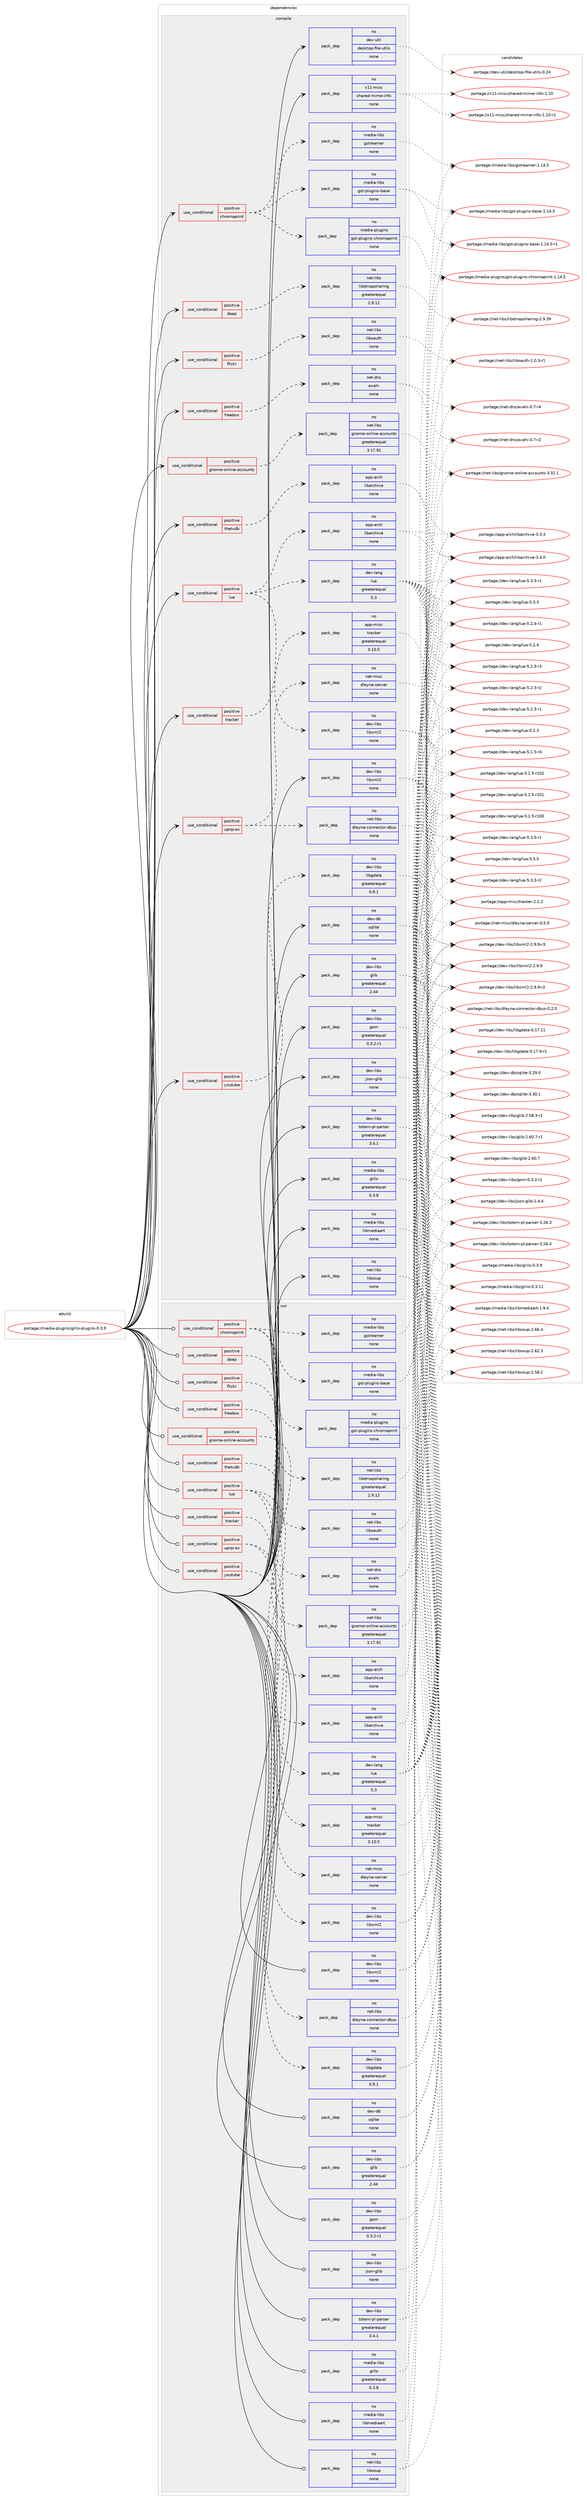 digraph prolog {

# *************
# Graph options
# *************

newrank=true;
concentrate=true;
compound=true;
graph [rankdir=LR,fontname=Helvetica,fontsize=10,ranksep=1.5];#, ranksep=2.5, nodesep=0.2];
edge  [arrowhead=vee];
node  [fontname=Helvetica,fontsize=10];

# **********
# The ebuild
# **********

subgraph cluster_leftcol {
color=gray;
label=<<i>ebuild</i>>;
id [label="portage://media-plugins/grilo-plugins-0.3.9", color=red, width=4, href="../media-plugins/grilo-plugins-0.3.9.svg"];
}

# ****************
# The dependencies
# ****************

subgraph cluster_midcol {
color=gray;
label=<<i>dependencies</i>>;
subgraph cluster_compile {
fillcolor="#eeeeee";
style=filled;
label=<<i>compile</i>>;
subgraph cond45248 {
dependency202057 [label=<<TABLE BORDER="0" CELLBORDER="1" CELLSPACING="0" CELLPADDING="4"><TR><TD ROWSPAN="3" CELLPADDING="10">use_conditional</TD></TR><TR><TD>positive</TD></TR><TR><TD>chromaprint</TD></TR></TABLE>>, shape=none, color=red];
subgraph pack153763 {
dependency202058 [label=<<TABLE BORDER="0" CELLBORDER="1" CELLSPACING="0" CELLPADDING="4" WIDTH="220"><TR><TD ROWSPAN="6" CELLPADDING="30">pack_dep</TD></TR><TR><TD WIDTH="110">no</TD></TR><TR><TD>media-libs</TD></TR><TR><TD>gstreamer</TD></TR><TR><TD>none</TD></TR><TR><TD></TD></TR></TABLE>>, shape=none, color=blue];
}
dependency202057:e -> dependency202058:w [weight=20,style="dashed",arrowhead="vee"];
subgraph pack153764 {
dependency202059 [label=<<TABLE BORDER="0" CELLBORDER="1" CELLSPACING="0" CELLPADDING="4" WIDTH="220"><TR><TD ROWSPAN="6" CELLPADDING="30">pack_dep</TD></TR><TR><TD WIDTH="110">no</TD></TR><TR><TD>media-libs</TD></TR><TR><TD>gst-plugins-base</TD></TR><TR><TD>none</TD></TR><TR><TD></TD></TR></TABLE>>, shape=none, color=blue];
}
dependency202057:e -> dependency202059:w [weight=20,style="dashed",arrowhead="vee"];
subgraph pack153765 {
dependency202060 [label=<<TABLE BORDER="0" CELLBORDER="1" CELLSPACING="0" CELLPADDING="4" WIDTH="220"><TR><TD ROWSPAN="6" CELLPADDING="30">pack_dep</TD></TR><TR><TD WIDTH="110">no</TD></TR><TR><TD>media-plugins</TD></TR><TR><TD>gst-plugins-chromaprint</TD></TR><TR><TD>none</TD></TR><TR><TD></TD></TR></TABLE>>, shape=none, color=blue];
}
dependency202057:e -> dependency202060:w [weight=20,style="dashed",arrowhead="vee"];
}
id:e -> dependency202057:w [weight=20,style="solid",arrowhead="vee"];
subgraph cond45249 {
dependency202061 [label=<<TABLE BORDER="0" CELLBORDER="1" CELLSPACING="0" CELLPADDING="4"><TR><TD ROWSPAN="3" CELLPADDING="10">use_conditional</TD></TR><TR><TD>positive</TD></TR><TR><TD>daap</TD></TR></TABLE>>, shape=none, color=red];
subgraph pack153766 {
dependency202062 [label=<<TABLE BORDER="0" CELLBORDER="1" CELLSPACING="0" CELLPADDING="4" WIDTH="220"><TR><TD ROWSPAN="6" CELLPADDING="30">pack_dep</TD></TR><TR><TD WIDTH="110">no</TD></TR><TR><TD>net-libs</TD></TR><TR><TD>libdmapsharing</TD></TR><TR><TD>greaterequal</TD></TR><TR><TD>2.9.12</TD></TR></TABLE>>, shape=none, color=blue];
}
dependency202061:e -> dependency202062:w [weight=20,style="dashed",arrowhead="vee"];
}
id:e -> dependency202061:w [weight=20,style="solid",arrowhead="vee"];
subgraph cond45250 {
dependency202063 [label=<<TABLE BORDER="0" CELLBORDER="1" CELLSPACING="0" CELLPADDING="4"><TR><TD ROWSPAN="3" CELLPADDING="10">use_conditional</TD></TR><TR><TD>positive</TD></TR><TR><TD>flickr</TD></TR></TABLE>>, shape=none, color=red];
subgraph pack153767 {
dependency202064 [label=<<TABLE BORDER="0" CELLBORDER="1" CELLSPACING="0" CELLPADDING="4" WIDTH="220"><TR><TD ROWSPAN="6" CELLPADDING="30">pack_dep</TD></TR><TR><TD WIDTH="110">no</TD></TR><TR><TD>net-libs</TD></TR><TR><TD>liboauth</TD></TR><TR><TD>none</TD></TR><TR><TD></TD></TR></TABLE>>, shape=none, color=blue];
}
dependency202063:e -> dependency202064:w [weight=20,style="dashed",arrowhead="vee"];
}
id:e -> dependency202063:w [weight=20,style="solid",arrowhead="vee"];
subgraph cond45251 {
dependency202065 [label=<<TABLE BORDER="0" CELLBORDER="1" CELLSPACING="0" CELLPADDING="4"><TR><TD ROWSPAN="3" CELLPADDING="10">use_conditional</TD></TR><TR><TD>positive</TD></TR><TR><TD>freebox</TD></TR></TABLE>>, shape=none, color=red];
subgraph pack153768 {
dependency202066 [label=<<TABLE BORDER="0" CELLBORDER="1" CELLSPACING="0" CELLPADDING="4" WIDTH="220"><TR><TD ROWSPAN="6" CELLPADDING="30">pack_dep</TD></TR><TR><TD WIDTH="110">no</TD></TR><TR><TD>net-dns</TD></TR><TR><TD>avahi</TD></TR><TR><TD>none</TD></TR><TR><TD></TD></TR></TABLE>>, shape=none, color=blue];
}
dependency202065:e -> dependency202066:w [weight=20,style="dashed",arrowhead="vee"];
}
id:e -> dependency202065:w [weight=20,style="solid",arrowhead="vee"];
subgraph cond45252 {
dependency202067 [label=<<TABLE BORDER="0" CELLBORDER="1" CELLSPACING="0" CELLPADDING="4"><TR><TD ROWSPAN="3" CELLPADDING="10">use_conditional</TD></TR><TR><TD>positive</TD></TR><TR><TD>gnome-online-accounts</TD></TR></TABLE>>, shape=none, color=red];
subgraph pack153769 {
dependency202068 [label=<<TABLE BORDER="0" CELLBORDER="1" CELLSPACING="0" CELLPADDING="4" WIDTH="220"><TR><TD ROWSPAN="6" CELLPADDING="30">pack_dep</TD></TR><TR><TD WIDTH="110">no</TD></TR><TR><TD>net-libs</TD></TR><TR><TD>gnome-online-accounts</TD></TR><TR><TD>greaterequal</TD></TR><TR><TD>3.17.91</TD></TR></TABLE>>, shape=none, color=blue];
}
dependency202067:e -> dependency202068:w [weight=20,style="dashed",arrowhead="vee"];
}
id:e -> dependency202067:w [weight=20,style="solid",arrowhead="vee"];
subgraph cond45253 {
dependency202069 [label=<<TABLE BORDER="0" CELLBORDER="1" CELLSPACING="0" CELLPADDING="4"><TR><TD ROWSPAN="3" CELLPADDING="10">use_conditional</TD></TR><TR><TD>positive</TD></TR><TR><TD>lua</TD></TR></TABLE>>, shape=none, color=red];
subgraph pack153770 {
dependency202070 [label=<<TABLE BORDER="0" CELLBORDER="1" CELLSPACING="0" CELLPADDING="4" WIDTH="220"><TR><TD ROWSPAN="6" CELLPADDING="30">pack_dep</TD></TR><TR><TD WIDTH="110">no</TD></TR><TR><TD>dev-lang</TD></TR><TR><TD>lua</TD></TR><TR><TD>greaterequal</TD></TR><TR><TD>5.3</TD></TR></TABLE>>, shape=none, color=blue];
}
dependency202069:e -> dependency202070:w [weight=20,style="dashed",arrowhead="vee"];
subgraph pack153771 {
dependency202071 [label=<<TABLE BORDER="0" CELLBORDER="1" CELLSPACING="0" CELLPADDING="4" WIDTH="220"><TR><TD ROWSPAN="6" CELLPADDING="30">pack_dep</TD></TR><TR><TD WIDTH="110">no</TD></TR><TR><TD>app-arch</TD></TR><TR><TD>libarchive</TD></TR><TR><TD>none</TD></TR><TR><TD></TD></TR></TABLE>>, shape=none, color=blue];
}
dependency202069:e -> dependency202071:w [weight=20,style="dashed",arrowhead="vee"];
subgraph pack153772 {
dependency202072 [label=<<TABLE BORDER="0" CELLBORDER="1" CELLSPACING="0" CELLPADDING="4" WIDTH="220"><TR><TD ROWSPAN="6" CELLPADDING="30">pack_dep</TD></TR><TR><TD WIDTH="110">no</TD></TR><TR><TD>dev-libs</TD></TR><TR><TD>libxml2</TD></TR><TR><TD>none</TD></TR><TR><TD></TD></TR></TABLE>>, shape=none, color=blue];
}
dependency202069:e -> dependency202072:w [weight=20,style="dashed",arrowhead="vee"];
}
id:e -> dependency202069:w [weight=20,style="solid",arrowhead="vee"];
subgraph cond45254 {
dependency202073 [label=<<TABLE BORDER="0" CELLBORDER="1" CELLSPACING="0" CELLPADDING="4"><TR><TD ROWSPAN="3" CELLPADDING="10">use_conditional</TD></TR><TR><TD>positive</TD></TR><TR><TD>thetvdb</TD></TR></TABLE>>, shape=none, color=red];
subgraph pack153773 {
dependency202074 [label=<<TABLE BORDER="0" CELLBORDER="1" CELLSPACING="0" CELLPADDING="4" WIDTH="220"><TR><TD ROWSPAN="6" CELLPADDING="30">pack_dep</TD></TR><TR><TD WIDTH="110">no</TD></TR><TR><TD>app-arch</TD></TR><TR><TD>libarchive</TD></TR><TR><TD>none</TD></TR><TR><TD></TD></TR></TABLE>>, shape=none, color=blue];
}
dependency202073:e -> dependency202074:w [weight=20,style="dashed",arrowhead="vee"];
}
id:e -> dependency202073:w [weight=20,style="solid",arrowhead="vee"];
subgraph cond45255 {
dependency202075 [label=<<TABLE BORDER="0" CELLBORDER="1" CELLSPACING="0" CELLPADDING="4"><TR><TD ROWSPAN="3" CELLPADDING="10">use_conditional</TD></TR><TR><TD>positive</TD></TR><TR><TD>tracker</TD></TR></TABLE>>, shape=none, color=red];
subgraph pack153774 {
dependency202076 [label=<<TABLE BORDER="0" CELLBORDER="1" CELLSPACING="0" CELLPADDING="4" WIDTH="220"><TR><TD ROWSPAN="6" CELLPADDING="30">pack_dep</TD></TR><TR><TD WIDTH="110">no</TD></TR><TR><TD>app-misc</TD></TR><TR><TD>tracker</TD></TR><TR><TD>greaterequal</TD></TR><TR><TD>0.10.5</TD></TR></TABLE>>, shape=none, color=blue];
}
dependency202075:e -> dependency202076:w [weight=20,style="dashed",arrowhead="vee"];
}
id:e -> dependency202075:w [weight=20,style="solid",arrowhead="vee"];
subgraph cond45256 {
dependency202077 [label=<<TABLE BORDER="0" CELLBORDER="1" CELLSPACING="0" CELLPADDING="4"><TR><TD ROWSPAN="3" CELLPADDING="10">use_conditional</TD></TR><TR><TD>positive</TD></TR><TR><TD>upnp-av</TD></TR></TABLE>>, shape=none, color=red];
subgraph pack153775 {
dependency202078 [label=<<TABLE BORDER="0" CELLBORDER="1" CELLSPACING="0" CELLPADDING="4" WIDTH="220"><TR><TD ROWSPAN="6" CELLPADDING="30">pack_dep</TD></TR><TR><TD WIDTH="110">no</TD></TR><TR><TD>net-libs</TD></TR><TR><TD>dleyna-connector-dbus</TD></TR><TR><TD>none</TD></TR><TR><TD></TD></TR></TABLE>>, shape=none, color=blue];
}
dependency202077:e -> dependency202078:w [weight=20,style="dashed",arrowhead="vee"];
subgraph pack153776 {
dependency202079 [label=<<TABLE BORDER="0" CELLBORDER="1" CELLSPACING="0" CELLPADDING="4" WIDTH="220"><TR><TD ROWSPAN="6" CELLPADDING="30">pack_dep</TD></TR><TR><TD WIDTH="110">no</TD></TR><TR><TD>net-misc</TD></TR><TR><TD>dleyna-server</TD></TR><TR><TD>none</TD></TR><TR><TD></TD></TR></TABLE>>, shape=none, color=blue];
}
dependency202077:e -> dependency202079:w [weight=20,style="dashed",arrowhead="vee"];
}
id:e -> dependency202077:w [weight=20,style="solid",arrowhead="vee"];
subgraph cond45257 {
dependency202080 [label=<<TABLE BORDER="0" CELLBORDER="1" CELLSPACING="0" CELLPADDING="4"><TR><TD ROWSPAN="3" CELLPADDING="10">use_conditional</TD></TR><TR><TD>positive</TD></TR><TR><TD>youtube</TD></TR></TABLE>>, shape=none, color=red];
subgraph pack153777 {
dependency202081 [label=<<TABLE BORDER="0" CELLBORDER="1" CELLSPACING="0" CELLPADDING="4" WIDTH="220"><TR><TD ROWSPAN="6" CELLPADDING="30">pack_dep</TD></TR><TR><TD WIDTH="110">no</TD></TR><TR><TD>dev-libs</TD></TR><TR><TD>libgdata</TD></TR><TR><TD>greaterequal</TD></TR><TR><TD>0.9.1</TD></TR></TABLE>>, shape=none, color=blue];
}
dependency202080:e -> dependency202081:w [weight=20,style="dashed",arrowhead="vee"];
}
id:e -> dependency202080:w [weight=20,style="solid",arrowhead="vee"];
subgraph pack153778 {
dependency202082 [label=<<TABLE BORDER="0" CELLBORDER="1" CELLSPACING="0" CELLPADDING="4" WIDTH="220"><TR><TD ROWSPAN="6" CELLPADDING="30">pack_dep</TD></TR><TR><TD WIDTH="110">no</TD></TR><TR><TD>dev-db</TD></TR><TR><TD>sqlite</TD></TR><TR><TD>none</TD></TR><TR><TD></TD></TR></TABLE>>, shape=none, color=blue];
}
id:e -> dependency202082:w [weight=20,style="solid",arrowhead="vee"];
subgraph pack153779 {
dependency202083 [label=<<TABLE BORDER="0" CELLBORDER="1" CELLSPACING="0" CELLPADDING="4" WIDTH="220"><TR><TD ROWSPAN="6" CELLPADDING="30">pack_dep</TD></TR><TR><TD WIDTH="110">no</TD></TR><TR><TD>dev-libs</TD></TR><TR><TD>glib</TD></TR><TR><TD>greaterequal</TD></TR><TR><TD>2.44</TD></TR></TABLE>>, shape=none, color=blue];
}
id:e -> dependency202083:w [weight=20,style="solid",arrowhead="vee"];
subgraph pack153780 {
dependency202084 [label=<<TABLE BORDER="0" CELLBORDER="1" CELLSPACING="0" CELLPADDING="4" WIDTH="220"><TR><TD ROWSPAN="6" CELLPADDING="30">pack_dep</TD></TR><TR><TD WIDTH="110">no</TD></TR><TR><TD>dev-libs</TD></TR><TR><TD>gom</TD></TR><TR><TD>greaterequal</TD></TR><TR><TD>0.3.2-r1</TD></TR></TABLE>>, shape=none, color=blue];
}
id:e -> dependency202084:w [weight=20,style="solid",arrowhead="vee"];
subgraph pack153781 {
dependency202085 [label=<<TABLE BORDER="0" CELLBORDER="1" CELLSPACING="0" CELLPADDING="4" WIDTH="220"><TR><TD ROWSPAN="6" CELLPADDING="30">pack_dep</TD></TR><TR><TD WIDTH="110">no</TD></TR><TR><TD>dev-libs</TD></TR><TR><TD>json-glib</TD></TR><TR><TD>none</TD></TR><TR><TD></TD></TR></TABLE>>, shape=none, color=blue];
}
id:e -> dependency202085:w [weight=20,style="solid",arrowhead="vee"];
subgraph pack153782 {
dependency202086 [label=<<TABLE BORDER="0" CELLBORDER="1" CELLSPACING="0" CELLPADDING="4" WIDTH="220"><TR><TD ROWSPAN="6" CELLPADDING="30">pack_dep</TD></TR><TR><TD WIDTH="110">no</TD></TR><TR><TD>dev-libs</TD></TR><TR><TD>libxml2</TD></TR><TR><TD>none</TD></TR><TR><TD></TD></TR></TABLE>>, shape=none, color=blue];
}
id:e -> dependency202086:w [weight=20,style="solid",arrowhead="vee"];
subgraph pack153783 {
dependency202087 [label=<<TABLE BORDER="0" CELLBORDER="1" CELLSPACING="0" CELLPADDING="4" WIDTH="220"><TR><TD ROWSPAN="6" CELLPADDING="30">pack_dep</TD></TR><TR><TD WIDTH="110">no</TD></TR><TR><TD>dev-libs</TD></TR><TR><TD>totem-pl-parser</TD></TR><TR><TD>greaterequal</TD></TR><TR><TD>3.4.1</TD></TR></TABLE>>, shape=none, color=blue];
}
id:e -> dependency202087:w [weight=20,style="solid",arrowhead="vee"];
subgraph pack153784 {
dependency202088 [label=<<TABLE BORDER="0" CELLBORDER="1" CELLSPACING="0" CELLPADDING="4" WIDTH="220"><TR><TD ROWSPAN="6" CELLPADDING="30">pack_dep</TD></TR><TR><TD WIDTH="110">no</TD></TR><TR><TD>dev-util</TD></TR><TR><TD>desktop-file-utils</TD></TR><TR><TD>none</TD></TR><TR><TD></TD></TR></TABLE>>, shape=none, color=blue];
}
id:e -> dependency202088:w [weight=20,style="solid",arrowhead="vee"];
subgraph pack153785 {
dependency202089 [label=<<TABLE BORDER="0" CELLBORDER="1" CELLSPACING="0" CELLPADDING="4" WIDTH="220"><TR><TD ROWSPAN="6" CELLPADDING="30">pack_dep</TD></TR><TR><TD WIDTH="110">no</TD></TR><TR><TD>media-libs</TD></TR><TR><TD>grilo</TD></TR><TR><TD>greaterequal</TD></TR><TR><TD>0.3.8</TD></TR></TABLE>>, shape=none, color=blue];
}
id:e -> dependency202089:w [weight=20,style="solid",arrowhead="vee"];
subgraph pack153786 {
dependency202090 [label=<<TABLE BORDER="0" CELLBORDER="1" CELLSPACING="0" CELLPADDING="4" WIDTH="220"><TR><TD ROWSPAN="6" CELLPADDING="30">pack_dep</TD></TR><TR><TD WIDTH="110">no</TD></TR><TR><TD>media-libs</TD></TR><TR><TD>libmediaart</TD></TR><TR><TD>none</TD></TR><TR><TD></TD></TR></TABLE>>, shape=none, color=blue];
}
id:e -> dependency202090:w [weight=20,style="solid",arrowhead="vee"];
subgraph pack153787 {
dependency202091 [label=<<TABLE BORDER="0" CELLBORDER="1" CELLSPACING="0" CELLPADDING="4" WIDTH="220"><TR><TD ROWSPAN="6" CELLPADDING="30">pack_dep</TD></TR><TR><TD WIDTH="110">no</TD></TR><TR><TD>net-libs</TD></TR><TR><TD>libsoup</TD></TR><TR><TD>none</TD></TR><TR><TD></TD></TR></TABLE>>, shape=none, color=blue];
}
id:e -> dependency202091:w [weight=20,style="solid",arrowhead="vee"];
subgraph pack153788 {
dependency202092 [label=<<TABLE BORDER="0" CELLBORDER="1" CELLSPACING="0" CELLPADDING="4" WIDTH="220"><TR><TD ROWSPAN="6" CELLPADDING="30">pack_dep</TD></TR><TR><TD WIDTH="110">no</TD></TR><TR><TD>x11-misc</TD></TR><TR><TD>shared-mime-info</TD></TR><TR><TD>none</TD></TR><TR><TD></TD></TR></TABLE>>, shape=none, color=blue];
}
id:e -> dependency202092:w [weight=20,style="solid",arrowhead="vee"];
}
subgraph cluster_compileandrun {
fillcolor="#eeeeee";
style=filled;
label=<<i>compile and run</i>>;
}
subgraph cluster_run {
fillcolor="#eeeeee";
style=filled;
label=<<i>run</i>>;
subgraph cond45258 {
dependency202093 [label=<<TABLE BORDER="0" CELLBORDER="1" CELLSPACING="0" CELLPADDING="4"><TR><TD ROWSPAN="3" CELLPADDING="10">use_conditional</TD></TR><TR><TD>positive</TD></TR><TR><TD>chromaprint</TD></TR></TABLE>>, shape=none, color=red];
subgraph pack153789 {
dependency202094 [label=<<TABLE BORDER="0" CELLBORDER="1" CELLSPACING="0" CELLPADDING="4" WIDTH="220"><TR><TD ROWSPAN="6" CELLPADDING="30">pack_dep</TD></TR><TR><TD WIDTH="110">no</TD></TR><TR><TD>media-libs</TD></TR><TR><TD>gstreamer</TD></TR><TR><TD>none</TD></TR><TR><TD></TD></TR></TABLE>>, shape=none, color=blue];
}
dependency202093:e -> dependency202094:w [weight=20,style="dashed",arrowhead="vee"];
subgraph pack153790 {
dependency202095 [label=<<TABLE BORDER="0" CELLBORDER="1" CELLSPACING="0" CELLPADDING="4" WIDTH="220"><TR><TD ROWSPAN="6" CELLPADDING="30">pack_dep</TD></TR><TR><TD WIDTH="110">no</TD></TR><TR><TD>media-libs</TD></TR><TR><TD>gst-plugins-base</TD></TR><TR><TD>none</TD></TR><TR><TD></TD></TR></TABLE>>, shape=none, color=blue];
}
dependency202093:e -> dependency202095:w [weight=20,style="dashed",arrowhead="vee"];
subgraph pack153791 {
dependency202096 [label=<<TABLE BORDER="0" CELLBORDER="1" CELLSPACING="0" CELLPADDING="4" WIDTH="220"><TR><TD ROWSPAN="6" CELLPADDING="30">pack_dep</TD></TR><TR><TD WIDTH="110">no</TD></TR><TR><TD>media-plugins</TD></TR><TR><TD>gst-plugins-chromaprint</TD></TR><TR><TD>none</TD></TR><TR><TD></TD></TR></TABLE>>, shape=none, color=blue];
}
dependency202093:e -> dependency202096:w [weight=20,style="dashed",arrowhead="vee"];
}
id:e -> dependency202093:w [weight=20,style="solid",arrowhead="odot"];
subgraph cond45259 {
dependency202097 [label=<<TABLE BORDER="0" CELLBORDER="1" CELLSPACING="0" CELLPADDING="4"><TR><TD ROWSPAN="3" CELLPADDING="10">use_conditional</TD></TR><TR><TD>positive</TD></TR><TR><TD>daap</TD></TR></TABLE>>, shape=none, color=red];
subgraph pack153792 {
dependency202098 [label=<<TABLE BORDER="0" CELLBORDER="1" CELLSPACING="0" CELLPADDING="4" WIDTH="220"><TR><TD ROWSPAN="6" CELLPADDING="30">pack_dep</TD></TR><TR><TD WIDTH="110">no</TD></TR><TR><TD>net-libs</TD></TR><TR><TD>libdmapsharing</TD></TR><TR><TD>greaterequal</TD></TR><TR><TD>2.9.12</TD></TR></TABLE>>, shape=none, color=blue];
}
dependency202097:e -> dependency202098:w [weight=20,style="dashed",arrowhead="vee"];
}
id:e -> dependency202097:w [weight=20,style="solid",arrowhead="odot"];
subgraph cond45260 {
dependency202099 [label=<<TABLE BORDER="0" CELLBORDER="1" CELLSPACING="0" CELLPADDING="4"><TR><TD ROWSPAN="3" CELLPADDING="10">use_conditional</TD></TR><TR><TD>positive</TD></TR><TR><TD>flickr</TD></TR></TABLE>>, shape=none, color=red];
subgraph pack153793 {
dependency202100 [label=<<TABLE BORDER="0" CELLBORDER="1" CELLSPACING="0" CELLPADDING="4" WIDTH="220"><TR><TD ROWSPAN="6" CELLPADDING="30">pack_dep</TD></TR><TR><TD WIDTH="110">no</TD></TR><TR><TD>net-libs</TD></TR><TR><TD>liboauth</TD></TR><TR><TD>none</TD></TR><TR><TD></TD></TR></TABLE>>, shape=none, color=blue];
}
dependency202099:e -> dependency202100:w [weight=20,style="dashed",arrowhead="vee"];
}
id:e -> dependency202099:w [weight=20,style="solid",arrowhead="odot"];
subgraph cond45261 {
dependency202101 [label=<<TABLE BORDER="0" CELLBORDER="1" CELLSPACING="0" CELLPADDING="4"><TR><TD ROWSPAN="3" CELLPADDING="10">use_conditional</TD></TR><TR><TD>positive</TD></TR><TR><TD>freebox</TD></TR></TABLE>>, shape=none, color=red];
subgraph pack153794 {
dependency202102 [label=<<TABLE BORDER="0" CELLBORDER="1" CELLSPACING="0" CELLPADDING="4" WIDTH="220"><TR><TD ROWSPAN="6" CELLPADDING="30">pack_dep</TD></TR><TR><TD WIDTH="110">no</TD></TR><TR><TD>net-dns</TD></TR><TR><TD>avahi</TD></TR><TR><TD>none</TD></TR><TR><TD></TD></TR></TABLE>>, shape=none, color=blue];
}
dependency202101:e -> dependency202102:w [weight=20,style="dashed",arrowhead="vee"];
}
id:e -> dependency202101:w [weight=20,style="solid",arrowhead="odot"];
subgraph cond45262 {
dependency202103 [label=<<TABLE BORDER="0" CELLBORDER="1" CELLSPACING="0" CELLPADDING="4"><TR><TD ROWSPAN="3" CELLPADDING="10">use_conditional</TD></TR><TR><TD>positive</TD></TR><TR><TD>gnome-online-accounts</TD></TR></TABLE>>, shape=none, color=red];
subgraph pack153795 {
dependency202104 [label=<<TABLE BORDER="0" CELLBORDER="1" CELLSPACING="0" CELLPADDING="4" WIDTH="220"><TR><TD ROWSPAN="6" CELLPADDING="30">pack_dep</TD></TR><TR><TD WIDTH="110">no</TD></TR><TR><TD>net-libs</TD></TR><TR><TD>gnome-online-accounts</TD></TR><TR><TD>greaterequal</TD></TR><TR><TD>3.17.91</TD></TR></TABLE>>, shape=none, color=blue];
}
dependency202103:e -> dependency202104:w [weight=20,style="dashed",arrowhead="vee"];
}
id:e -> dependency202103:w [weight=20,style="solid",arrowhead="odot"];
subgraph cond45263 {
dependency202105 [label=<<TABLE BORDER="0" CELLBORDER="1" CELLSPACING="0" CELLPADDING="4"><TR><TD ROWSPAN="3" CELLPADDING="10">use_conditional</TD></TR><TR><TD>positive</TD></TR><TR><TD>lua</TD></TR></TABLE>>, shape=none, color=red];
subgraph pack153796 {
dependency202106 [label=<<TABLE BORDER="0" CELLBORDER="1" CELLSPACING="0" CELLPADDING="4" WIDTH="220"><TR><TD ROWSPAN="6" CELLPADDING="30">pack_dep</TD></TR><TR><TD WIDTH="110">no</TD></TR><TR><TD>dev-lang</TD></TR><TR><TD>lua</TD></TR><TR><TD>greaterequal</TD></TR><TR><TD>5.3</TD></TR></TABLE>>, shape=none, color=blue];
}
dependency202105:e -> dependency202106:w [weight=20,style="dashed",arrowhead="vee"];
subgraph pack153797 {
dependency202107 [label=<<TABLE BORDER="0" CELLBORDER="1" CELLSPACING="0" CELLPADDING="4" WIDTH="220"><TR><TD ROWSPAN="6" CELLPADDING="30">pack_dep</TD></TR><TR><TD WIDTH="110">no</TD></TR><TR><TD>app-arch</TD></TR><TR><TD>libarchive</TD></TR><TR><TD>none</TD></TR><TR><TD></TD></TR></TABLE>>, shape=none, color=blue];
}
dependency202105:e -> dependency202107:w [weight=20,style="dashed",arrowhead="vee"];
subgraph pack153798 {
dependency202108 [label=<<TABLE BORDER="0" CELLBORDER="1" CELLSPACING="0" CELLPADDING="4" WIDTH="220"><TR><TD ROWSPAN="6" CELLPADDING="30">pack_dep</TD></TR><TR><TD WIDTH="110">no</TD></TR><TR><TD>dev-libs</TD></TR><TR><TD>libxml2</TD></TR><TR><TD>none</TD></TR><TR><TD></TD></TR></TABLE>>, shape=none, color=blue];
}
dependency202105:e -> dependency202108:w [weight=20,style="dashed",arrowhead="vee"];
}
id:e -> dependency202105:w [weight=20,style="solid",arrowhead="odot"];
subgraph cond45264 {
dependency202109 [label=<<TABLE BORDER="0" CELLBORDER="1" CELLSPACING="0" CELLPADDING="4"><TR><TD ROWSPAN="3" CELLPADDING="10">use_conditional</TD></TR><TR><TD>positive</TD></TR><TR><TD>thetvdb</TD></TR></TABLE>>, shape=none, color=red];
subgraph pack153799 {
dependency202110 [label=<<TABLE BORDER="0" CELLBORDER="1" CELLSPACING="0" CELLPADDING="4" WIDTH="220"><TR><TD ROWSPAN="6" CELLPADDING="30">pack_dep</TD></TR><TR><TD WIDTH="110">no</TD></TR><TR><TD>app-arch</TD></TR><TR><TD>libarchive</TD></TR><TR><TD>none</TD></TR><TR><TD></TD></TR></TABLE>>, shape=none, color=blue];
}
dependency202109:e -> dependency202110:w [weight=20,style="dashed",arrowhead="vee"];
}
id:e -> dependency202109:w [weight=20,style="solid",arrowhead="odot"];
subgraph cond45265 {
dependency202111 [label=<<TABLE BORDER="0" CELLBORDER="1" CELLSPACING="0" CELLPADDING="4"><TR><TD ROWSPAN="3" CELLPADDING="10">use_conditional</TD></TR><TR><TD>positive</TD></TR><TR><TD>tracker</TD></TR></TABLE>>, shape=none, color=red];
subgraph pack153800 {
dependency202112 [label=<<TABLE BORDER="0" CELLBORDER="1" CELLSPACING="0" CELLPADDING="4" WIDTH="220"><TR><TD ROWSPAN="6" CELLPADDING="30">pack_dep</TD></TR><TR><TD WIDTH="110">no</TD></TR><TR><TD>app-misc</TD></TR><TR><TD>tracker</TD></TR><TR><TD>greaterequal</TD></TR><TR><TD>0.10.5</TD></TR></TABLE>>, shape=none, color=blue];
}
dependency202111:e -> dependency202112:w [weight=20,style="dashed",arrowhead="vee"];
}
id:e -> dependency202111:w [weight=20,style="solid",arrowhead="odot"];
subgraph cond45266 {
dependency202113 [label=<<TABLE BORDER="0" CELLBORDER="1" CELLSPACING="0" CELLPADDING="4"><TR><TD ROWSPAN="3" CELLPADDING="10">use_conditional</TD></TR><TR><TD>positive</TD></TR><TR><TD>upnp-av</TD></TR></TABLE>>, shape=none, color=red];
subgraph pack153801 {
dependency202114 [label=<<TABLE BORDER="0" CELLBORDER="1" CELLSPACING="0" CELLPADDING="4" WIDTH="220"><TR><TD ROWSPAN="6" CELLPADDING="30">pack_dep</TD></TR><TR><TD WIDTH="110">no</TD></TR><TR><TD>net-libs</TD></TR><TR><TD>dleyna-connector-dbus</TD></TR><TR><TD>none</TD></TR><TR><TD></TD></TR></TABLE>>, shape=none, color=blue];
}
dependency202113:e -> dependency202114:w [weight=20,style="dashed",arrowhead="vee"];
subgraph pack153802 {
dependency202115 [label=<<TABLE BORDER="0" CELLBORDER="1" CELLSPACING="0" CELLPADDING="4" WIDTH="220"><TR><TD ROWSPAN="6" CELLPADDING="30">pack_dep</TD></TR><TR><TD WIDTH="110">no</TD></TR><TR><TD>net-misc</TD></TR><TR><TD>dleyna-server</TD></TR><TR><TD>none</TD></TR><TR><TD></TD></TR></TABLE>>, shape=none, color=blue];
}
dependency202113:e -> dependency202115:w [weight=20,style="dashed",arrowhead="vee"];
}
id:e -> dependency202113:w [weight=20,style="solid",arrowhead="odot"];
subgraph cond45267 {
dependency202116 [label=<<TABLE BORDER="0" CELLBORDER="1" CELLSPACING="0" CELLPADDING="4"><TR><TD ROWSPAN="3" CELLPADDING="10">use_conditional</TD></TR><TR><TD>positive</TD></TR><TR><TD>youtube</TD></TR></TABLE>>, shape=none, color=red];
subgraph pack153803 {
dependency202117 [label=<<TABLE BORDER="0" CELLBORDER="1" CELLSPACING="0" CELLPADDING="4" WIDTH="220"><TR><TD ROWSPAN="6" CELLPADDING="30">pack_dep</TD></TR><TR><TD WIDTH="110">no</TD></TR><TR><TD>dev-libs</TD></TR><TR><TD>libgdata</TD></TR><TR><TD>greaterequal</TD></TR><TR><TD>0.9.1</TD></TR></TABLE>>, shape=none, color=blue];
}
dependency202116:e -> dependency202117:w [weight=20,style="dashed",arrowhead="vee"];
}
id:e -> dependency202116:w [weight=20,style="solid",arrowhead="odot"];
subgraph pack153804 {
dependency202118 [label=<<TABLE BORDER="0" CELLBORDER="1" CELLSPACING="0" CELLPADDING="4" WIDTH="220"><TR><TD ROWSPAN="6" CELLPADDING="30">pack_dep</TD></TR><TR><TD WIDTH="110">no</TD></TR><TR><TD>dev-db</TD></TR><TR><TD>sqlite</TD></TR><TR><TD>none</TD></TR><TR><TD></TD></TR></TABLE>>, shape=none, color=blue];
}
id:e -> dependency202118:w [weight=20,style="solid",arrowhead="odot"];
subgraph pack153805 {
dependency202119 [label=<<TABLE BORDER="0" CELLBORDER="1" CELLSPACING="0" CELLPADDING="4" WIDTH="220"><TR><TD ROWSPAN="6" CELLPADDING="30">pack_dep</TD></TR><TR><TD WIDTH="110">no</TD></TR><TR><TD>dev-libs</TD></TR><TR><TD>glib</TD></TR><TR><TD>greaterequal</TD></TR><TR><TD>2.44</TD></TR></TABLE>>, shape=none, color=blue];
}
id:e -> dependency202119:w [weight=20,style="solid",arrowhead="odot"];
subgraph pack153806 {
dependency202120 [label=<<TABLE BORDER="0" CELLBORDER="1" CELLSPACING="0" CELLPADDING="4" WIDTH="220"><TR><TD ROWSPAN="6" CELLPADDING="30">pack_dep</TD></TR><TR><TD WIDTH="110">no</TD></TR><TR><TD>dev-libs</TD></TR><TR><TD>gom</TD></TR><TR><TD>greaterequal</TD></TR><TR><TD>0.3.2-r1</TD></TR></TABLE>>, shape=none, color=blue];
}
id:e -> dependency202120:w [weight=20,style="solid",arrowhead="odot"];
subgraph pack153807 {
dependency202121 [label=<<TABLE BORDER="0" CELLBORDER="1" CELLSPACING="0" CELLPADDING="4" WIDTH="220"><TR><TD ROWSPAN="6" CELLPADDING="30">pack_dep</TD></TR><TR><TD WIDTH="110">no</TD></TR><TR><TD>dev-libs</TD></TR><TR><TD>json-glib</TD></TR><TR><TD>none</TD></TR><TR><TD></TD></TR></TABLE>>, shape=none, color=blue];
}
id:e -> dependency202121:w [weight=20,style="solid",arrowhead="odot"];
subgraph pack153808 {
dependency202122 [label=<<TABLE BORDER="0" CELLBORDER="1" CELLSPACING="0" CELLPADDING="4" WIDTH="220"><TR><TD ROWSPAN="6" CELLPADDING="30">pack_dep</TD></TR><TR><TD WIDTH="110">no</TD></TR><TR><TD>dev-libs</TD></TR><TR><TD>libxml2</TD></TR><TR><TD>none</TD></TR><TR><TD></TD></TR></TABLE>>, shape=none, color=blue];
}
id:e -> dependency202122:w [weight=20,style="solid",arrowhead="odot"];
subgraph pack153809 {
dependency202123 [label=<<TABLE BORDER="0" CELLBORDER="1" CELLSPACING="0" CELLPADDING="4" WIDTH="220"><TR><TD ROWSPAN="6" CELLPADDING="30">pack_dep</TD></TR><TR><TD WIDTH="110">no</TD></TR><TR><TD>dev-libs</TD></TR><TR><TD>totem-pl-parser</TD></TR><TR><TD>greaterequal</TD></TR><TR><TD>3.4.1</TD></TR></TABLE>>, shape=none, color=blue];
}
id:e -> dependency202123:w [weight=20,style="solid",arrowhead="odot"];
subgraph pack153810 {
dependency202124 [label=<<TABLE BORDER="0" CELLBORDER="1" CELLSPACING="0" CELLPADDING="4" WIDTH="220"><TR><TD ROWSPAN="6" CELLPADDING="30">pack_dep</TD></TR><TR><TD WIDTH="110">no</TD></TR><TR><TD>media-libs</TD></TR><TR><TD>grilo</TD></TR><TR><TD>greaterequal</TD></TR><TR><TD>0.3.8</TD></TR></TABLE>>, shape=none, color=blue];
}
id:e -> dependency202124:w [weight=20,style="solid",arrowhead="odot"];
subgraph pack153811 {
dependency202125 [label=<<TABLE BORDER="0" CELLBORDER="1" CELLSPACING="0" CELLPADDING="4" WIDTH="220"><TR><TD ROWSPAN="6" CELLPADDING="30">pack_dep</TD></TR><TR><TD WIDTH="110">no</TD></TR><TR><TD>media-libs</TD></TR><TR><TD>libmediaart</TD></TR><TR><TD>none</TD></TR><TR><TD></TD></TR></TABLE>>, shape=none, color=blue];
}
id:e -> dependency202125:w [weight=20,style="solid",arrowhead="odot"];
subgraph pack153812 {
dependency202126 [label=<<TABLE BORDER="0" CELLBORDER="1" CELLSPACING="0" CELLPADDING="4" WIDTH="220"><TR><TD ROWSPAN="6" CELLPADDING="30">pack_dep</TD></TR><TR><TD WIDTH="110">no</TD></TR><TR><TD>net-libs</TD></TR><TR><TD>libsoup</TD></TR><TR><TD>none</TD></TR><TR><TD></TD></TR></TABLE>>, shape=none, color=blue];
}
id:e -> dependency202126:w [weight=20,style="solid",arrowhead="odot"];
}
}

# **************
# The candidates
# **************

subgraph cluster_choices {
rank=same;
color=gray;
label=<<i>candidates</i>>;

subgraph choice153763 {
color=black;
nodesep=1;
choice109101100105974510810598115471031151161141019710910111445494649524653 [label="portage://media-libs/gstreamer-1.14.5", color=red, width=4,href="../media-libs/gstreamer-1.14.5.svg"];
dependency202058:e -> choice109101100105974510810598115471031151161141019710910111445494649524653:w [style=dotted,weight="100"];
}
subgraph choice153764 {
color=black;
nodesep=1;
choice1091011001059745108105981154710311511645112108117103105110115459897115101454946495246534511449 [label="portage://media-libs/gst-plugins-base-1.14.5-r1", color=red, width=4,href="../media-libs/gst-plugins-base-1.14.5-r1.svg"];
choice109101100105974510810598115471031151164511210811710310511011545989711510145494649524653 [label="portage://media-libs/gst-plugins-base-1.14.5", color=red, width=4,href="../media-libs/gst-plugins-base-1.14.5.svg"];
dependency202059:e -> choice1091011001059745108105981154710311511645112108117103105110115459897115101454946495246534511449:w [style=dotted,weight="100"];
dependency202059:e -> choice109101100105974510810598115471031151164511210811710310511011545989711510145494649524653:w [style=dotted,weight="100"];
}
subgraph choice153765 {
color=black;
nodesep=1;
choice1091011001059745112108117103105110115471031151164511210811710310511011545991041141111099711211410511011645494649524653 [label="portage://media-plugins/gst-plugins-chromaprint-1.14.5", color=red, width=4,href="../media-plugins/gst-plugins-chromaprint-1.14.5.svg"];
dependency202060:e -> choice1091011001059745112108117103105110115471031151164511210811710310511011545991041141111099711211410511011645494649524653:w [style=dotted,weight="100"];
}
subgraph choice153766 {
color=black;
nodesep=1;
choice11010111645108105981154710810598100109971121151049711410511010345504657465157 [label="portage://net-libs/libdmapsharing-2.9.39", color=red, width=4,href="../net-libs/libdmapsharing-2.9.39.svg"];
dependency202062:e -> choice11010111645108105981154710810598100109971121151049711410511010345504657465157:w [style=dotted,weight="100"];
}
subgraph choice153767 {
color=black;
nodesep=1;
choice11010111645108105981154710810598111971171161044549464846514511449 [label="portage://net-libs/liboauth-1.0.3-r1", color=red, width=4,href="../net-libs/liboauth-1.0.3-r1.svg"];
dependency202064:e -> choice11010111645108105981154710810598111971171161044549464846514511449:w [style=dotted,weight="100"];
}
subgraph choice153768 {
color=black;
nodesep=1;
choice11010111645100110115479711897104105454846554511452 [label="portage://net-dns/avahi-0.7-r4", color=red, width=4,href="../net-dns/avahi-0.7-r4.svg"];
choice11010111645100110115479711897104105454846554511450 [label="portage://net-dns/avahi-0.7-r2", color=red, width=4,href="../net-dns/avahi-0.7-r2.svg"];
dependency202066:e -> choice11010111645100110115479711897104105454846554511452:w [style=dotted,weight="100"];
dependency202066:e -> choice11010111645100110115479711897104105454846554511450:w [style=dotted,weight="100"];
}
subgraph choice153769 {
color=black;
nodesep=1;
choice110101116451081059811547103110111109101451111101081051101014597999911111711011611545514651504649 [label="portage://net-libs/gnome-online-accounts-3.32.1", color=red, width=4,href="../net-libs/gnome-online-accounts-3.32.1.svg"];
dependency202068:e -> choice110101116451081059811547103110111109101451111101081051101014597999911111711011611545514651504649:w [style=dotted,weight="100"];
}
subgraph choice153770 {
color=black;
nodesep=1;
choice100101118451089711010347108117974553465146534511449 [label="portage://dev-lang/lua-5.3.5-r1", color=red, width=4,href="../dev-lang/lua-5.3.5-r1.svg"];
choice10010111845108971101034710811797455346514653 [label="portage://dev-lang/lua-5.3.5", color=red, width=4,href="../dev-lang/lua-5.3.5.svg"];
choice100101118451089711010347108117974553465146514511450 [label="portage://dev-lang/lua-5.3.3-r2", color=red, width=4,href="../dev-lang/lua-5.3.3-r2.svg"];
choice100101118451089711010347108117974553465146514511449 [label="portage://dev-lang/lua-5.3.3-r1", color=red, width=4,href="../dev-lang/lua-5.3.3-r1.svg"];
choice10010111845108971101034710811797455346514651 [label="portage://dev-lang/lua-5.3.3", color=red, width=4,href="../dev-lang/lua-5.3.3.svg"];
choice100101118451089711010347108117974553465046524511449 [label="portage://dev-lang/lua-5.2.4-r1", color=red, width=4,href="../dev-lang/lua-5.2.4-r1.svg"];
choice10010111845108971101034710811797455346504652 [label="portage://dev-lang/lua-5.2.4", color=red, width=4,href="../dev-lang/lua-5.2.4.svg"];
choice100101118451089711010347108117974553465046514511451 [label="portage://dev-lang/lua-5.2.3-r3", color=red, width=4,href="../dev-lang/lua-5.2.3-r3.svg"];
choice100101118451089711010347108117974553465046514511450 [label="portage://dev-lang/lua-5.2.3-r2", color=red, width=4,href="../dev-lang/lua-5.2.3-r2.svg"];
choice100101118451089711010347108117974553465046514511449 [label="portage://dev-lang/lua-5.2.3-r1", color=red, width=4,href="../dev-lang/lua-5.2.3-r1.svg"];
choice10010111845108971101034710811797455346504651 [label="portage://dev-lang/lua-5.2.3", color=red, width=4,href="../dev-lang/lua-5.2.3.svg"];
choice100101118451089711010347108117974553464946534511452 [label="portage://dev-lang/lua-5.1.5-r4", color=red, width=4,href="../dev-lang/lua-5.1.5-r4.svg"];
choice1001011184510897110103471081179745534649465345114494850 [label="portage://dev-lang/lua-5.1.5-r102", color=red, width=4,href="../dev-lang/lua-5.1.5-r102.svg"];
choice1001011184510897110103471081179745534649465345114494849 [label="portage://dev-lang/lua-5.1.5-r101", color=red, width=4,href="../dev-lang/lua-5.1.5-r101.svg"];
choice1001011184510897110103471081179745534649465345114494848 [label="portage://dev-lang/lua-5.1.5-r100", color=red, width=4,href="../dev-lang/lua-5.1.5-r100.svg"];
dependency202070:e -> choice100101118451089711010347108117974553465146534511449:w [style=dotted,weight="100"];
dependency202070:e -> choice10010111845108971101034710811797455346514653:w [style=dotted,weight="100"];
dependency202070:e -> choice100101118451089711010347108117974553465146514511450:w [style=dotted,weight="100"];
dependency202070:e -> choice100101118451089711010347108117974553465146514511449:w [style=dotted,weight="100"];
dependency202070:e -> choice10010111845108971101034710811797455346514651:w [style=dotted,weight="100"];
dependency202070:e -> choice100101118451089711010347108117974553465046524511449:w [style=dotted,weight="100"];
dependency202070:e -> choice10010111845108971101034710811797455346504652:w [style=dotted,weight="100"];
dependency202070:e -> choice100101118451089711010347108117974553465046514511451:w [style=dotted,weight="100"];
dependency202070:e -> choice100101118451089711010347108117974553465046514511450:w [style=dotted,weight="100"];
dependency202070:e -> choice100101118451089711010347108117974553465046514511449:w [style=dotted,weight="100"];
dependency202070:e -> choice10010111845108971101034710811797455346504651:w [style=dotted,weight="100"];
dependency202070:e -> choice100101118451089711010347108117974553464946534511452:w [style=dotted,weight="100"];
dependency202070:e -> choice1001011184510897110103471081179745534649465345114494850:w [style=dotted,weight="100"];
dependency202070:e -> choice1001011184510897110103471081179745534649465345114494849:w [style=dotted,weight="100"];
dependency202070:e -> choice1001011184510897110103471081179745534649465345114494848:w [style=dotted,weight="100"];
}
subgraph choice153771 {
color=black;
nodesep=1;
choice9711211245971149910447108105989711499104105118101455146524648 [label="portage://app-arch/libarchive-3.4.0", color=red, width=4,href="../app-arch/libarchive-3.4.0.svg"];
choice9711211245971149910447108105989711499104105118101455146514651 [label="portage://app-arch/libarchive-3.3.3", color=red, width=4,href="../app-arch/libarchive-3.3.3.svg"];
dependency202071:e -> choice9711211245971149910447108105989711499104105118101455146524648:w [style=dotted,weight="100"];
dependency202071:e -> choice9711211245971149910447108105989711499104105118101455146514651:w [style=dotted,weight="100"];
}
subgraph choice153772 {
color=black;
nodesep=1;
choice10010111845108105981154710810598120109108504550465746574511451 [label="portage://dev-libs/libxml2-2.9.9-r3", color=red, width=4,href="../dev-libs/libxml2-2.9.9-r3.svg"];
choice10010111845108105981154710810598120109108504550465746574511450 [label="portage://dev-libs/libxml2-2.9.9-r2", color=red, width=4,href="../dev-libs/libxml2-2.9.9-r2.svg"];
choice1001011184510810598115471081059812010910850455046574657 [label="portage://dev-libs/libxml2-2.9.9", color=red, width=4,href="../dev-libs/libxml2-2.9.9.svg"];
dependency202072:e -> choice10010111845108105981154710810598120109108504550465746574511451:w [style=dotted,weight="100"];
dependency202072:e -> choice10010111845108105981154710810598120109108504550465746574511450:w [style=dotted,weight="100"];
dependency202072:e -> choice1001011184510810598115471081059812010910850455046574657:w [style=dotted,weight="100"];
}
subgraph choice153773 {
color=black;
nodesep=1;
choice9711211245971149910447108105989711499104105118101455146524648 [label="portage://app-arch/libarchive-3.4.0", color=red, width=4,href="../app-arch/libarchive-3.4.0.svg"];
choice9711211245971149910447108105989711499104105118101455146514651 [label="portage://app-arch/libarchive-3.3.3", color=red, width=4,href="../app-arch/libarchive-3.3.3.svg"];
dependency202074:e -> choice9711211245971149910447108105989711499104105118101455146524648:w [style=dotted,weight="100"];
dependency202074:e -> choice9711211245971149910447108105989711499104105118101455146514651:w [style=dotted,weight="100"];
}
subgraph choice153774 {
color=black;
nodesep=1;
choice971121124510910511599471161149799107101114455046504650 [label="portage://app-misc/tracker-2.2.2", color=red, width=4,href="../app-misc/tracker-2.2.2.svg"];
dependency202076:e -> choice971121124510910511599471161149799107101114455046504650:w [style=dotted,weight="100"];
}
subgraph choice153775 {
color=black;
nodesep=1;
choice110101116451081059811547100108101121110974599111110110101991161111144510098117115454846504648 [label="portage://net-libs/dleyna-connector-dbus-0.2.0", color=red, width=4,href="../net-libs/dleyna-connector-dbus-0.2.0.svg"];
dependency202078:e -> choice110101116451081059811547100108101121110974599111110110101991161111144510098117115454846504648:w [style=dotted,weight="100"];
}
subgraph choice153776 {
color=black;
nodesep=1;
choice1101011164510910511599471001081011211109745115101114118101114454846534648 [label="portage://net-misc/dleyna-server-0.5.0", color=red, width=4,href="../net-misc/dleyna-server-0.5.0.svg"];
dependency202079:e -> choice1101011164510910511599471001081011211109745115101114118101114454846534648:w [style=dotted,weight="100"];
}
subgraph choice153777 {
color=black;
nodesep=1;
choice100101118451081059811547108105981031009711697454846495546574511449 [label="portage://dev-libs/libgdata-0.17.9-r1", color=red, width=4,href="../dev-libs/libgdata-0.17.9-r1.svg"];
choice1001011184510810598115471081059810310097116974548464955464949 [label="portage://dev-libs/libgdata-0.17.11", color=red, width=4,href="../dev-libs/libgdata-0.17.11.svg"];
dependency202081:e -> choice100101118451081059811547108105981031009711697454846495546574511449:w [style=dotted,weight="100"];
dependency202081:e -> choice1001011184510810598115471081059810310097116974548464955464949:w [style=dotted,weight="100"];
}
subgraph choice153778 {
color=black;
nodesep=1;
choice10010111845100984711511310810511610145514651484649 [label="portage://dev-db/sqlite-3.30.1", color=red, width=4,href="../dev-db/sqlite-3.30.1.svg"];
choice10010111845100984711511310810511610145514650574648 [label="portage://dev-db/sqlite-3.29.0", color=red, width=4,href="../dev-db/sqlite-3.29.0.svg"];
dependency202082:e -> choice10010111845100984711511310810511610145514651484649:w [style=dotted,weight="100"];
dependency202082:e -> choice10010111845100984711511310810511610145514650574648:w [style=dotted,weight="100"];
}
subgraph choice153779 {
color=black;
nodesep=1;
choice10010111845108105981154710310810598455046544846554511449 [label="portage://dev-libs/glib-2.60.7-r1", color=red, width=4,href="../dev-libs/glib-2.60.7-r1.svg"];
choice1001011184510810598115471031081059845504654484655 [label="portage://dev-libs/glib-2.60.7", color=red, width=4,href="../dev-libs/glib-2.60.7.svg"];
choice10010111845108105981154710310810598455046535646514511449 [label="portage://dev-libs/glib-2.58.3-r1", color=red, width=4,href="../dev-libs/glib-2.58.3-r1.svg"];
dependency202083:e -> choice10010111845108105981154710310810598455046544846554511449:w [style=dotted,weight="100"];
dependency202083:e -> choice1001011184510810598115471031081059845504654484655:w [style=dotted,weight="100"];
dependency202083:e -> choice10010111845108105981154710310810598455046535646514511449:w [style=dotted,weight="100"];
}
subgraph choice153780 {
color=black;
nodesep=1;
choice1001011184510810598115471031111094548465146504511449 [label="portage://dev-libs/gom-0.3.2-r1", color=red, width=4,href="../dev-libs/gom-0.3.2-r1.svg"];
dependency202084:e -> choice1001011184510810598115471031111094548465146504511449:w [style=dotted,weight="100"];
}
subgraph choice153781 {
color=black;
nodesep=1;
choice1001011184510810598115471061151111104510310810598454946524652 [label="portage://dev-libs/json-glib-1.4.4", color=red, width=4,href="../dev-libs/json-glib-1.4.4.svg"];
dependency202085:e -> choice1001011184510810598115471061151111104510310810598454946524652:w [style=dotted,weight="100"];
}
subgraph choice153782 {
color=black;
nodesep=1;
choice10010111845108105981154710810598120109108504550465746574511451 [label="portage://dev-libs/libxml2-2.9.9-r3", color=red, width=4,href="../dev-libs/libxml2-2.9.9-r3.svg"];
choice10010111845108105981154710810598120109108504550465746574511450 [label="portage://dev-libs/libxml2-2.9.9-r2", color=red, width=4,href="../dev-libs/libxml2-2.9.9-r2.svg"];
choice1001011184510810598115471081059812010910850455046574657 [label="portage://dev-libs/libxml2-2.9.9", color=red, width=4,href="../dev-libs/libxml2-2.9.9.svg"];
dependency202086:e -> choice10010111845108105981154710810598120109108504550465746574511451:w [style=dotted,weight="100"];
dependency202086:e -> choice10010111845108105981154710810598120109108504550465746574511450:w [style=dotted,weight="100"];
dependency202086:e -> choice1001011184510810598115471081059812010910850455046574657:w [style=dotted,weight="100"];
}
subgraph choice153783 {
color=black;
nodesep=1;
choice10010111845108105981154711611111610110945112108451129711411510111445514650544652 [label="portage://dev-libs/totem-pl-parser-3.26.4", color=red, width=4,href="../dev-libs/totem-pl-parser-3.26.4.svg"];
choice10010111845108105981154711611111610110945112108451129711411510111445514650544651 [label="portage://dev-libs/totem-pl-parser-3.26.3", color=red, width=4,href="../dev-libs/totem-pl-parser-3.26.3.svg"];
dependency202087:e -> choice10010111845108105981154711611111610110945112108451129711411510111445514650544652:w [style=dotted,weight="100"];
dependency202087:e -> choice10010111845108105981154711611111610110945112108451129711411510111445514650544651:w [style=dotted,weight="100"];
}
subgraph choice153784 {
color=black;
nodesep=1;
choice100101118451171161051084710010111510711611111245102105108101451171161051081154548465052 [label="portage://dev-util/desktop-file-utils-0.24", color=red, width=4,href="../dev-util/desktop-file-utils-0.24.svg"];
dependency202088:e -> choice100101118451171161051084710010111510711611111245102105108101451171161051081154548465052:w [style=dotted,weight="100"];
}
subgraph choice153785 {
color=black;
nodesep=1;
choice10910110010597451081059811547103114105108111454846514657 [label="portage://media-libs/grilo-0.3.9", color=red, width=4,href="../media-libs/grilo-0.3.9.svg"];
choice1091011001059745108105981154710311410510811145484651464949 [label="portage://media-libs/grilo-0.3.11", color=red, width=4,href="../media-libs/grilo-0.3.11.svg"];
dependency202089:e -> choice10910110010597451081059811547103114105108111454846514657:w [style=dotted,weight="100"];
dependency202089:e -> choice1091011001059745108105981154710311410510811145484651464949:w [style=dotted,weight="100"];
}
subgraph choice153786 {
color=black;
nodesep=1;
choice10910110010597451081059811547108105981091011001059797114116454946574652 [label="portage://media-libs/libmediaart-1.9.4", color=red, width=4,href="../media-libs/libmediaart-1.9.4.svg"];
dependency202090:e -> choice10910110010597451081059811547108105981091011001059797114116454946574652:w [style=dotted,weight="100"];
}
subgraph choice153787 {
color=black;
nodesep=1;
choice1101011164510810598115471081059811511111711245504654544652 [label="portage://net-libs/libsoup-2.66.4", color=red, width=4,href="../net-libs/libsoup-2.66.4.svg"];
choice1101011164510810598115471081059811511111711245504654504651 [label="portage://net-libs/libsoup-2.62.3", color=red, width=4,href="../net-libs/libsoup-2.62.3.svg"];
choice1101011164510810598115471081059811511111711245504653564650 [label="portage://net-libs/libsoup-2.58.2", color=red, width=4,href="../net-libs/libsoup-2.58.2.svg"];
dependency202091:e -> choice1101011164510810598115471081059811511111711245504654544652:w [style=dotted,weight="100"];
dependency202091:e -> choice1101011164510810598115471081059811511111711245504654504651:w [style=dotted,weight="100"];
dependency202091:e -> choice1101011164510810598115471081059811511111711245504653564650:w [style=dotted,weight="100"];
}
subgraph choice153788 {
color=black;
nodesep=1;
choice120494945109105115994711510497114101100451091051091014510511010211145494649484511449 [label="portage://x11-misc/shared-mime-info-1.10-r1", color=red, width=4,href="../x11-misc/shared-mime-info-1.10-r1.svg"];
choice12049494510910511599471151049711410110045109105109101451051101021114549464948 [label="portage://x11-misc/shared-mime-info-1.10", color=red, width=4,href="../x11-misc/shared-mime-info-1.10.svg"];
dependency202092:e -> choice120494945109105115994711510497114101100451091051091014510511010211145494649484511449:w [style=dotted,weight="100"];
dependency202092:e -> choice12049494510910511599471151049711410110045109105109101451051101021114549464948:w [style=dotted,weight="100"];
}
subgraph choice153789 {
color=black;
nodesep=1;
choice109101100105974510810598115471031151161141019710910111445494649524653 [label="portage://media-libs/gstreamer-1.14.5", color=red, width=4,href="../media-libs/gstreamer-1.14.5.svg"];
dependency202094:e -> choice109101100105974510810598115471031151161141019710910111445494649524653:w [style=dotted,weight="100"];
}
subgraph choice153790 {
color=black;
nodesep=1;
choice1091011001059745108105981154710311511645112108117103105110115459897115101454946495246534511449 [label="portage://media-libs/gst-plugins-base-1.14.5-r1", color=red, width=4,href="../media-libs/gst-plugins-base-1.14.5-r1.svg"];
choice109101100105974510810598115471031151164511210811710310511011545989711510145494649524653 [label="portage://media-libs/gst-plugins-base-1.14.5", color=red, width=4,href="../media-libs/gst-plugins-base-1.14.5.svg"];
dependency202095:e -> choice1091011001059745108105981154710311511645112108117103105110115459897115101454946495246534511449:w [style=dotted,weight="100"];
dependency202095:e -> choice109101100105974510810598115471031151164511210811710310511011545989711510145494649524653:w [style=dotted,weight="100"];
}
subgraph choice153791 {
color=black;
nodesep=1;
choice1091011001059745112108117103105110115471031151164511210811710310511011545991041141111099711211410511011645494649524653 [label="portage://media-plugins/gst-plugins-chromaprint-1.14.5", color=red, width=4,href="../media-plugins/gst-plugins-chromaprint-1.14.5.svg"];
dependency202096:e -> choice1091011001059745112108117103105110115471031151164511210811710310511011545991041141111099711211410511011645494649524653:w [style=dotted,weight="100"];
}
subgraph choice153792 {
color=black;
nodesep=1;
choice11010111645108105981154710810598100109971121151049711410511010345504657465157 [label="portage://net-libs/libdmapsharing-2.9.39", color=red, width=4,href="../net-libs/libdmapsharing-2.9.39.svg"];
dependency202098:e -> choice11010111645108105981154710810598100109971121151049711410511010345504657465157:w [style=dotted,weight="100"];
}
subgraph choice153793 {
color=black;
nodesep=1;
choice11010111645108105981154710810598111971171161044549464846514511449 [label="portage://net-libs/liboauth-1.0.3-r1", color=red, width=4,href="../net-libs/liboauth-1.0.3-r1.svg"];
dependency202100:e -> choice11010111645108105981154710810598111971171161044549464846514511449:w [style=dotted,weight="100"];
}
subgraph choice153794 {
color=black;
nodesep=1;
choice11010111645100110115479711897104105454846554511452 [label="portage://net-dns/avahi-0.7-r4", color=red, width=4,href="../net-dns/avahi-0.7-r4.svg"];
choice11010111645100110115479711897104105454846554511450 [label="portage://net-dns/avahi-0.7-r2", color=red, width=4,href="../net-dns/avahi-0.7-r2.svg"];
dependency202102:e -> choice11010111645100110115479711897104105454846554511452:w [style=dotted,weight="100"];
dependency202102:e -> choice11010111645100110115479711897104105454846554511450:w [style=dotted,weight="100"];
}
subgraph choice153795 {
color=black;
nodesep=1;
choice110101116451081059811547103110111109101451111101081051101014597999911111711011611545514651504649 [label="portage://net-libs/gnome-online-accounts-3.32.1", color=red, width=4,href="../net-libs/gnome-online-accounts-3.32.1.svg"];
dependency202104:e -> choice110101116451081059811547103110111109101451111101081051101014597999911111711011611545514651504649:w [style=dotted,weight="100"];
}
subgraph choice153796 {
color=black;
nodesep=1;
choice100101118451089711010347108117974553465146534511449 [label="portage://dev-lang/lua-5.3.5-r1", color=red, width=4,href="../dev-lang/lua-5.3.5-r1.svg"];
choice10010111845108971101034710811797455346514653 [label="portage://dev-lang/lua-5.3.5", color=red, width=4,href="../dev-lang/lua-5.3.5.svg"];
choice100101118451089711010347108117974553465146514511450 [label="portage://dev-lang/lua-5.3.3-r2", color=red, width=4,href="../dev-lang/lua-5.3.3-r2.svg"];
choice100101118451089711010347108117974553465146514511449 [label="portage://dev-lang/lua-5.3.3-r1", color=red, width=4,href="../dev-lang/lua-5.3.3-r1.svg"];
choice10010111845108971101034710811797455346514651 [label="portage://dev-lang/lua-5.3.3", color=red, width=4,href="../dev-lang/lua-5.3.3.svg"];
choice100101118451089711010347108117974553465046524511449 [label="portage://dev-lang/lua-5.2.4-r1", color=red, width=4,href="../dev-lang/lua-5.2.4-r1.svg"];
choice10010111845108971101034710811797455346504652 [label="portage://dev-lang/lua-5.2.4", color=red, width=4,href="../dev-lang/lua-5.2.4.svg"];
choice100101118451089711010347108117974553465046514511451 [label="portage://dev-lang/lua-5.2.3-r3", color=red, width=4,href="../dev-lang/lua-5.2.3-r3.svg"];
choice100101118451089711010347108117974553465046514511450 [label="portage://dev-lang/lua-5.2.3-r2", color=red, width=4,href="../dev-lang/lua-5.2.3-r2.svg"];
choice100101118451089711010347108117974553465046514511449 [label="portage://dev-lang/lua-5.2.3-r1", color=red, width=4,href="../dev-lang/lua-5.2.3-r1.svg"];
choice10010111845108971101034710811797455346504651 [label="portage://dev-lang/lua-5.2.3", color=red, width=4,href="../dev-lang/lua-5.2.3.svg"];
choice100101118451089711010347108117974553464946534511452 [label="portage://dev-lang/lua-5.1.5-r4", color=red, width=4,href="../dev-lang/lua-5.1.5-r4.svg"];
choice1001011184510897110103471081179745534649465345114494850 [label="portage://dev-lang/lua-5.1.5-r102", color=red, width=4,href="../dev-lang/lua-5.1.5-r102.svg"];
choice1001011184510897110103471081179745534649465345114494849 [label="portage://dev-lang/lua-5.1.5-r101", color=red, width=4,href="../dev-lang/lua-5.1.5-r101.svg"];
choice1001011184510897110103471081179745534649465345114494848 [label="portage://dev-lang/lua-5.1.5-r100", color=red, width=4,href="../dev-lang/lua-5.1.5-r100.svg"];
dependency202106:e -> choice100101118451089711010347108117974553465146534511449:w [style=dotted,weight="100"];
dependency202106:e -> choice10010111845108971101034710811797455346514653:w [style=dotted,weight="100"];
dependency202106:e -> choice100101118451089711010347108117974553465146514511450:w [style=dotted,weight="100"];
dependency202106:e -> choice100101118451089711010347108117974553465146514511449:w [style=dotted,weight="100"];
dependency202106:e -> choice10010111845108971101034710811797455346514651:w [style=dotted,weight="100"];
dependency202106:e -> choice100101118451089711010347108117974553465046524511449:w [style=dotted,weight="100"];
dependency202106:e -> choice10010111845108971101034710811797455346504652:w [style=dotted,weight="100"];
dependency202106:e -> choice100101118451089711010347108117974553465046514511451:w [style=dotted,weight="100"];
dependency202106:e -> choice100101118451089711010347108117974553465046514511450:w [style=dotted,weight="100"];
dependency202106:e -> choice100101118451089711010347108117974553465046514511449:w [style=dotted,weight="100"];
dependency202106:e -> choice10010111845108971101034710811797455346504651:w [style=dotted,weight="100"];
dependency202106:e -> choice100101118451089711010347108117974553464946534511452:w [style=dotted,weight="100"];
dependency202106:e -> choice1001011184510897110103471081179745534649465345114494850:w [style=dotted,weight="100"];
dependency202106:e -> choice1001011184510897110103471081179745534649465345114494849:w [style=dotted,weight="100"];
dependency202106:e -> choice1001011184510897110103471081179745534649465345114494848:w [style=dotted,weight="100"];
}
subgraph choice153797 {
color=black;
nodesep=1;
choice9711211245971149910447108105989711499104105118101455146524648 [label="portage://app-arch/libarchive-3.4.0", color=red, width=4,href="../app-arch/libarchive-3.4.0.svg"];
choice9711211245971149910447108105989711499104105118101455146514651 [label="portage://app-arch/libarchive-3.3.3", color=red, width=4,href="../app-arch/libarchive-3.3.3.svg"];
dependency202107:e -> choice9711211245971149910447108105989711499104105118101455146524648:w [style=dotted,weight="100"];
dependency202107:e -> choice9711211245971149910447108105989711499104105118101455146514651:w [style=dotted,weight="100"];
}
subgraph choice153798 {
color=black;
nodesep=1;
choice10010111845108105981154710810598120109108504550465746574511451 [label="portage://dev-libs/libxml2-2.9.9-r3", color=red, width=4,href="../dev-libs/libxml2-2.9.9-r3.svg"];
choice10010111845108105981154710810598120109108504550465746574511450 [label="portage://dev-libs/libxml2-2.9.9-r2", color=red, width=4,href="../dev-libs/libxml2-2.9.9-r2.svg"];
choice1001011184510810598115471081059812010910850455046574657 [label="portage://dev-libs/libxml2-2.9.9", color=red, width=4,href="../dev-libs/libxml2-2.9.9.svg"];
dependency202108:e -> choice10010111845108105981154710810598120109108504550465746574511451:w [style=dotted,weight="100"];
dependency202108:e -> choice10010111845108105981154710810598120109108504550465746574511450:w [style=dotted,weight="100"];
dependency202108:e -> choice1001011184510810598115471081059812010910850455046574657:w [style=dotted,weight="100"];
}
subgraph choice153799 {
color=black;
nodesep=1;
choice9711211245971149910447108105989711499104105118101455146524648 [label="portage://app-arch/libarchive-3.4.0", color=red, width=4,href="../app-arch/libarchive-3.4.0.svg"];
choice9711211245971149910447108105989711499104105118101455146514651 [label="portage://app-arch/libarchive-3.3.3", color=red, width=4,href="../app-arch/libarchive-3.3.3.svg"];
dependency202110:e -> choice9711211245971149910447108105989711499104105118101455146524648:w [style=dotted,weight="100"];
dependency202110:e -> choice9711211245971149910447108105989711499104105118101455146514651:w [style=dotted,weight="100"];
}
subgraph choice153800 {
color=black;
nodesep=1;
choice971121124510910511599471161149799107101114455046504650 [label="portage://app-misc/tracker-2.2.2", color=red, width=4,href="../app-misc/tracker-2.2.2.svg"];
dependency202112:e -> choice971121124510910511599471161149799107101114455046504650:w [style=dotted,weight="100"];
}
subgraph choice153801 {
color=black;
nodesep=1;
choice110101116451081059811547100108101121110974599111110110101991161111144510098117115454846504648 [label="portage://net-libs/dleyna-connector-dbus-0.2.0", color=red, width=4,href="../net-libs/dleyna-connector-dbus-0.2.0.svg"];
dependency202114:e -> choice110101116451081059811547100108101121110974599111110110101991161111144510098117115454846504648:w [style=dotted,weight="100"];
}
subgraph choice153802 {
color=black;
nodesep=1;
choice1101011164510910511599471001081011211109745115101114118101114454846534648 [label="portage://net-misc/dleyna-server-0.5.0", color=red, width=4,href="../net-misc/dleyna-server-0.5.0.svg"];
dependency202115:e -> choice1101011164510910511599471001081011211109745115101114118101114454846534648:w [style=dotted,weight="100"];
}
subgraph choice153803 {
color=black;
nodesep=1;
choice100101118451081059811547108105981031009711697454846495546574511449 [label="portage://dev-libs/libgdata-0.17.9-r1", color=red, width=4,href="../dev-libs/libgdata-0.17.9-r1.svg"];
choice1001011184510810598115471081059810310097116974548464955464949 [label="portage://dev-libs/libgdata-0.17.11", color=red, width=4,href="../dev-libs/libgdata-0.17.11.svg"];
dependency202117:e -> choice100101118451081059811547108105981031009711697454846495546574511449:w [style=dotted,weight="100"];
dependency202117:e -> choice1001011184510810598115471081059810310097116974548464955464949:w [style=dotted,weight="100"];
}
subgraph choice153804 {
color=black;
nodesep=1;
choice10010111845100984711511310810511610145514651484649 [label="portage://dev-db/sqlite-3.30.1", color=red, width=4,href="../dev-db/sqlite-3.30.1.svg"];
choice10010111845100984711511310810511610145514650574648 [label="portage://dev-db/sqlite-3.29.0", color=red, width=4,href="../dev-db/sqlite-3.29.0.svg"];
dependency202118:e -> choice10010111845100984711511310810511610145514651484649:w [style=dotted,weight="100"];
dependency202118:e -> choice10010111845100984711511310810511610145514650574648:w [style=dotted,weight="100"];
}
subgraph choice153805 {
color=black;
nodesep=1;
choice10010111845108105981154710310810598455046544846554511449 [label="portage://dev-libs/glib-2.60.7-r1", color=red, width=4,href="../dev-libs/glib-2.60.7-r1.svg"];
choice1001011184510810598115471031081059845504654484655 [label="portage://dev-libs/glib-2.60.7", color=red, width=4,href="../dev-libs/glib-2.60.7.svg"];
choice10010111845108105981154710310810598455046535646514511449 [label="portage://dev-libs/glib-2.58.3-r1", color=red, width=4,href="../dev-libs/glib-2.58.3-r1.svg"];
dependency202119:e -> choice10010111845108105981154710310810598455046544846554511449:w [style=dotted,weight="100"];
dependency202119:e -> choice1001011184510810598115471031081059845504654484655:w [style=dotted,weight="100"];
dependency202119:e -> choice10010111845108105981154710310810598455046535646514511449:w [style=dotted,weight="100"];
}
subgraph choice153806 {
color=black;
nodesep=1;
choice1001011184510810598115471031111094548465146504511449 [label="portage://dev-libs/gom-0.3.2-r1", color=red, width=4,href="../dev-libs/gom-0.3.2-r1.svg"];
dependency202120:e -> choice1001011184510810598115471031111094548465146504511449:w [style=dotted,weight="100"];
}
subgraph choice153807 {
color=black;
nodesep=1;
choice1001011184510810598115471061151111104510310810598454946524652 [label="portage://dev-libs/json-glib-1.4.4", color=red, width=4,href="../dev-libs/json-glib-1.4.4.svg"];
dependency202121:e -> choice1001011184510810598115471061151111104510310810598454946524652:w [style=dotted,weight="100"];
}
subgraph choice153808 {
color=black;
nodesep=1;
choice10010111845108105981154710810598120109108504550465746574511451 [label="portage://dev-libs/libxml2-2.9.9-r3", color=red, width=4,href="../dev-libs/libxml2-2.9.9-r3.svg"];
choice10010111845108105981154710810598120109108504550465746574511450 [label="portage://dev-libs/libxml2-2.9.9-r2", color=red, width=4,href="../dev-libs/libxml2-2.9.9-r2.svg"];
choice1001011184510810598115471081059812010910850455046574657 [label="portage://dev-libs/libxml2-2.9.9", color=red, width=4,href="../dev-libs/libxml2-2.9.9.svg"];
dependency202122:e -> choice10010111845108105981154710810598120109108504550465746574511451:w [style=dotted,weight="100"];
dependency202122:e -> choice10010111845108105981154710810598120109108504550465746574511450:w [style=dotted,weight="100"];
dependency202122:e -> choice1001011184510810598115471081059812010910850455046574657:w [style=dotted,weight="100"];
}
subgraph choice153809 {
color=black;
nodesep=1;
choice10010111845108105981154711611111610110945112108451129711411510111445514650544652 [label="portage://dev-libs/totem-pl-parser-3.26.4", color=red, width=4,href="../dev-libs/totem-pl-parser-3.26.4.svg"];
choice10010111845108105981154711611111610110945112108451129711411510111445514650544651 [label="portage://dev-libs/totem-pl-parser-3.26.3", color=red, width=4,href="../dev-libs/totem-pl-parser-3.26.3.svg"];
dependency202123:e -> choice10010111845108105981154711611111610110945112108451129711411510111445514650544652:w [style=dotted,weight="100"];
dependency202123:e -> choice10010111845108105981154711611111610110945112108451129711411510111445514650544651:w [style=dotted,weight="100"];
}
subgraph choice153810 {
color=black;
nodesep=1;
choice10910110010597451081059811547103114105108111454846514657 [label="portage://media-libs/grilo-0.3.9", color=red, width=4,href="../media-libs/grilo-0.3.9.svg"];
choice1091011001059745108105981154710311410510811145484651464949 [label="portage://media-libs/grilo-0.3.11", color=red, width=4,href="../media-libs/grilo-0.3.11.svg"];
dependency202124:e -> choice10910110010597451081059811547103114105108111454846514657:w [style=dotted,weight="100"];
dependency202124:e -> choice1091011001059745108105981154710311410510811145484651464949:w [style=dotted,weight="100"];
}
subgraph choice153811 {
color=black;
nodesep=1;
choice10910110010597451081059811547108105981091011001059797114116454946574652 [label="portage://media-libs/libmediaart-1.9.4", color=red, width=4,href="../media-libs/libmediaart-1.9.4.svg"];
dependency202125:e -> choice10910110010597451081059811547108105981091011001059797114116454946574652:w [style=dotted,weight="100"];
}
subgraph choice153812 {
color=black;
nodesep=1;
choice1101011164510810598115471081059811511111711245504654544652 [label="portage://net-libs/libsoup-2.66.4", color=red, width=4,href="../net-libs/libsoup-2.66.4.svg"];
choice1101011164510810598115471081059811511111711245504654504651 [label="portage://net-libs/libsoup-2.62.3", color=red, width=4,href="../net-libs/libsoup-2.62.3.svg"];
choice1101011164510810598115471081059811511111711245504653564650 [label="portage://net-libs/libsoup-2.58.2", color=red, width=4,href="../net-libs/libsoup-2.58.2.svg"];
dependency202126:e -> choice1101011164510810598115471081059811511111711245504654544652:w [style=dotted,weight="100"];
dependency202126:e -> choice1101011164510810598115471081059811511111711245504654504651:w [style=dotted,weight="100"];
dependency202126:e -> choice1101011164510810598115471081059811511111711245504653564650:w [style=dotted,weight="100"];
}
}

}
